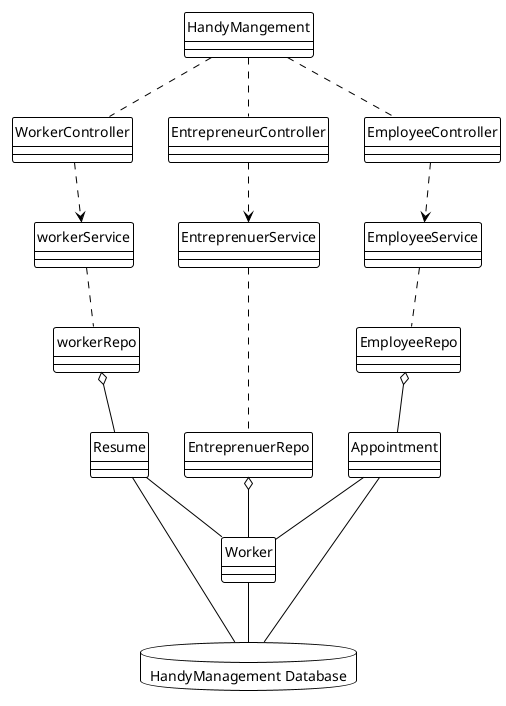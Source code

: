 @startuml Handy Mangement
skinparam style Strictuml

!theme plain


class HandyMangement {
   
}

class WorkerController {
   
}

class EntrepreneurController {
   
}

class EmployeeController {

}

class workerService{}
class workerRepo{}

class EmployeeService{}
class EmployeeRepo{}

class EntreprenuerService{}
class EntreprenuerRepo{}

database "HandyManagement Database"{
}


HandyMangement .. WorkerController
HandyMangement .. EntrepreneurController
HandyMangement .. EmployeeController


WorkerController ..> workerService
EntrepreneurController ..> EntreprenuerService
EmployeeController ..> EmployeeService


workerService .. workerRepo
EmployeeService .. EmployeeRepo
EntreprenuerService .. EntreprenuerRepo

workerRepo o-- Resume 
EntreprenuerRepo o--Worker 

EmployeeRepo o-- Appointment 
Appointment -- Worker

Resume --Worker

Worker -- "HandyManagement Database"
Appointment -- "HandyManagement Database"
Resume -- "HandyManagement Database"





@enduml